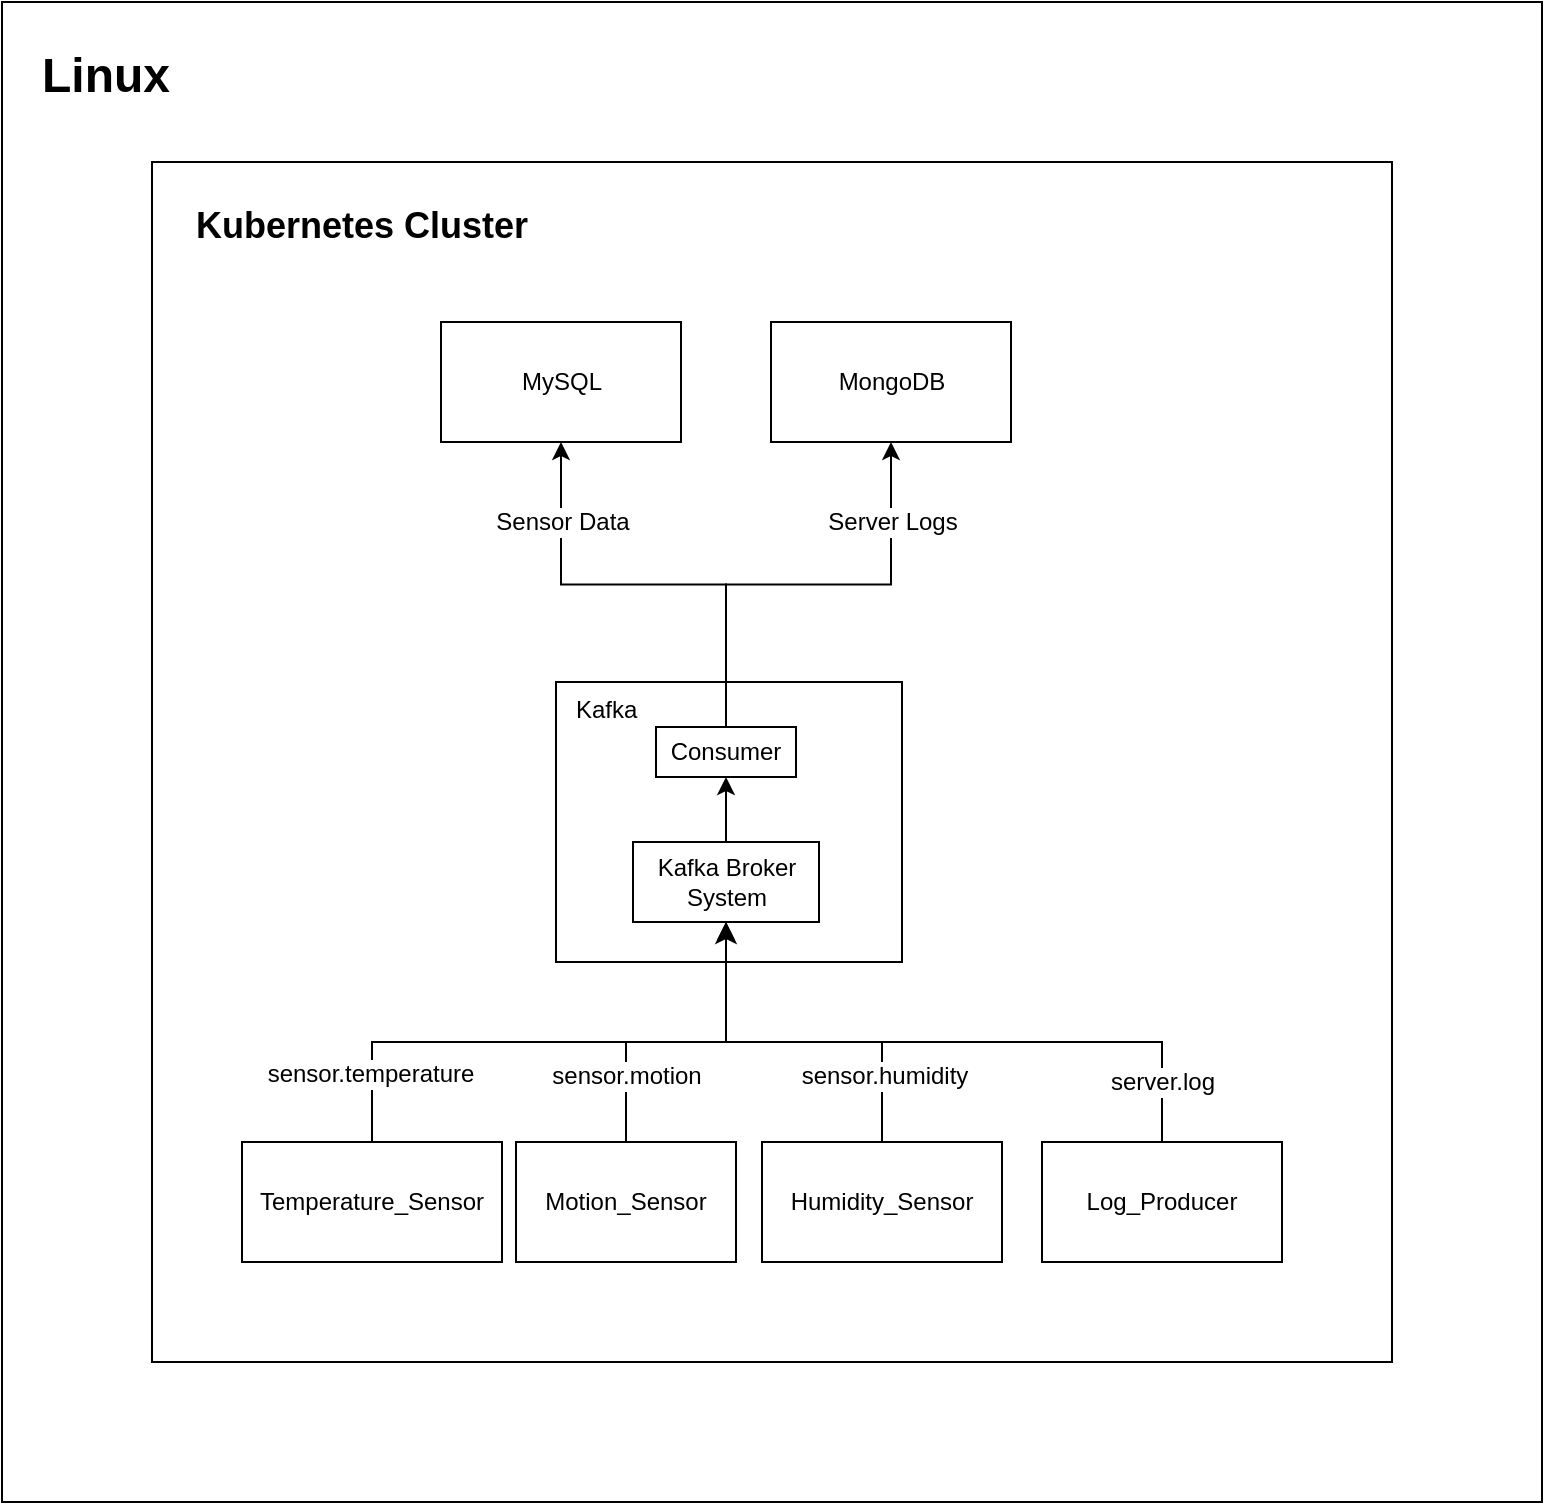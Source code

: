 <mxfile version="27.0.2">
  <diagram name="Page-1" id="ZSrhWRTSfrOasErDlmwj">
    <mxGraphModel dx="1494" dy="729" grid="1" gridSize="10" guides="1" tooltips="1" connect="1" arrows="1" fold="1" page="1" pageScale="1" pageWidth="850" pageHeight="1100" math="0" shadow="0">
      <root>
        <mxCell id="0" />
        <mxCell id="1" parent="0" />
        <mxCell id="TaIpVy16Xg6mBHyJVjww-1" value="&lt;h1 align=&quot;left&quot;&gt;Linux&lt;/h1&gt;" style="rounded=0;whiteSpace=wrap;html=1;align=left;verticalAlign=top;spacingLeft=18;" vertex="1" parent="1">
          <mxGeometry x="40" y="20" width="770" height="750" as="geometry" />
        </mxCell>
        <mxCell id="TaIpVy16Xg6mBHyJVjww-2" value="&lt;h2&gt;Kubernetes Cluster&lt;/h2&gt;" style="rounded=0;whiteSpace=wrap;html=1;verticalAlign=top;align=left;spacingLeft=20;" vertex="1" parent="1">
          <mxGeometry x="115" y="100" width="620" height="600" as="geometry" />
        </mxCell>
        <mxCell id="TaIpVy16Xg6mBHyJVjww-4" value="MongoDB" style="rounded=0;whiteSpace=wrap;html=1;" vertex="1" parent="1">
          <mxGeometry x="424.5" y="180" width="120" height="60" as="geometry" />
        </mxCell>
        <mxCell id="TaIpVy16Xg6mBHyJVjww-5" style="edgeStyle=orthogonalEdgeStyle;rounded=0;orthogonalLoop=1;jettySize=auto;html=1;entryX=0.5;entryY=1;entryDx=0;entryDy=0;exitX=0.5;exitY=0;exitDx=0;exitDy=0;" edge="1" parent="1" source="TaIpVy16Xg6mBHyJVjww-6" target="TaIpVy16Xg6mBHyJVjww-13">
          <mxGeometry relative="1" as="geometry">
            <Array as="points">
              <mxPoint x="225" y="540" />
              <mxPoint x="402" y="540" />
            </Array>
          </mxGeometry>
        </mxCell>
        <mxCell id="TaIpVy16Xg6mBHyJVjww-29" value="sensor.temperature" style="edgeLabel;html=1;align=center;verticalAlign=middle;resizable=0;points=[];fontSize=12;" vertex="1" connectable="0" parent="TaIpVy16Xg6mBHyJVjww-5">
          <mxGeometry x="-0.763" y="1" relative="1" as="geometry">
            <mxPoint as="offset" />
          </mxGeometry>
        </mxCell>
        <mxCell id="TaIpVy16Xg6mBHyJVjww-6" value="&lt;div&gt;Temperature_Sensor &lt;br&gt;&lt;/div&gt;" style="rounded=0;whiteSpace=wrap;html=1;" vertex="1" parent="1">
          <mxGeometry x="160" y="590" width="130" height="60" as="geometry" />
        </mxCell>
        <mxCell id="TaIpVy16Xg6mBHyJVjww-7" value="Motion_Sensor" style="rounded=0;whiteSpace=wrap;html=1;" vertex="1" parent="1">
          <mxGeometry x="297" y="590" width="110" height="60" as="geometry" />
        </mxCell>
        <mxCell id="TaIpVy16Xg6mBHyJVjww-8" style="edgeStyle=orthogonalEdgeStyle;rounded=0;orthogonalLoop=1;jettySize=auto;html=1;entryX=0.5;entryY=1;entryDx=0;entryDy=0;exitX=0.5;exitY=0;exitDx=0;exitDy=0;" edge="1" parent="1" source="TaIpVy16Xg6mBHyJVjww-9" target="TaIpVy16Xg6mBHyJVjww-13">
          <mxGeometry relative="1" as="geometry">
            <Array as="points">
              <mxPoint x="480" y="540" />
              <mxPoint x="402" y="540" />
            </Array>
          </mxGeometry>
        </mxCell>
        <mxCell id="TaIpVy16Xg6mBHyJVjww-31" value="sensor.humidity" style="edgeLabel;html=1;align=center;verticalAlign=middle;resizable=0;points=[];fontSize=12;" vertex="1" connectable="0" parent="TaIpVy16Xg6mBHyJVjww-8">
          <mxGeometry x="-0.643" y="-1" relative="1" as="geometry">
            <mxPoint as="offset" />
          </mxGeometry>
        </mxCell>
        <mxCell id="TaIpVy16Xg6mBHyJVjww-9" value="Humidity_Sensor" style="rounded=0;whiteSpace=wrap;html=1;" vertex="1" parent="1">
          <mxGeometry x="420" y="590" width="120" height="60" as="geometry" />
        </mxCell>
        <mxCell id="TaIpVy16Xg6mBHyJVjww-10" value="&lt;div&gt;MySQL&lt;/div&gt;" style="rounded=0;whiteSpace=wrap;html=1;" vertex="1" parent="1">
          <mxGeometry x="259.5" y="180" width="120" height="60" as="geometry" />
        </mxCell>
        <mxCell id="TaIpVy16Xg6mBHyJVjww-11" value="Kafka" style="rounded=0;whiteSpace=wrap;html=1;align=left;verticalAlign=top;spacingLeft=8;" vertex="1" parent="1">
          <mxGeometry x="317" y="360" width="173" height="140" as="geometry" />
        </mxCell>
        <mxCell id="TaIpVy16Xg6mBHyJVjww-12" style="edgeStyle=orthogonalEdgeStyle;rounded=0;orthogonalLoop=1;jettySize=auto;html=1;entryX=0.5;entryY=1;entryDx=0;entryDy=0;" edge="1" parent="1" source="TaIpVy16Xg6mBHyJVjww-13" target="TaIpVy16Xg6mBHyJVjww-16">
          <mxGeometry relative="1" as="geometry" />
        </mxCell>
        <mxCell id="TaIpVy16Xg6mBHyJVjww-13" value="Kafka Broker System" style="rounded=0;whiteSpace=wrap;html=1;" vertex="1" parent="1">
          <mxGeometry x="355.5" y="440" width="93" height="40" as="geometry" />
        </mxCell>
        <mxCell id="TaIpVy16Xg6mBHyJVjww-14" style="edgeStyle=orthogonalEdgeStyle;rounded=0;orthogonalLoop=1;jettySize=auto;html=1;entryX=0.5;entryY=1;entryDx=0;entryDy=0;" edge="1" parent="1" source="TaIpVy16Xg6mBHyJVjww-16" target="TaIpVy16Xg6mBHyJVjww-10">
          <mxGeometry relative="1" as="geometry" />
        </mxCell>
        <mxCell id="TaIpVy16Xg6mBHyJVjww-27" value="&lt;div&gt;Sensor Data&lt;/div&gt;" style="edgeLabel;html=1;align=center;verticalAlign=middle;resizable=0;points=[];fontSize=12;" vertex="1" connectable="0" parent="TaIpVy16Xg6mBHyJVjww-14">
          <mxGeometry x="0.673" y="-1" relative="1" as="geometry">
            <mxPoint x="-1" y="3" as="offset" />
          </mxGeometry>
        </mxCell>
        <mxCell id="TaIpVy16Xg6mBHyJVjww-15" style="edgeStyle=orthogonalEdgeStyle;rounded=0;orthogonalLoop=1;jettySize=auto;html=1;entryX=0.5;entryY=1;entryDx=0;entryDy=0;" edge="1" parent="1" source="TaIpVy16Xg6mBHyJVjww-16" target="TaIpVy16Xg6mBHyJVjww-4">
          <mxGeometry relative="1" as="geometry" />
        </mxCell>
        <mxCell id="TaIpVy16Xg6mBHyJVjww-26" value="Server Logs" style="edgeLabel;html=1;align=center;verticalAlign=middle;resizable=0;points=[];fontSize=12;" vertex="1" connectable="0" parent="TaIpVy16Xg6mBHyJVjww-15">
          <mxGeometry x="0.687" y="-2" relative="1" as="geometry">
            <mxPoint x="-2" y="5" as="offset" />
          </mxGeometry>
        </mxCell>
        <mxCell id="TaIpVy16Xg6mBHyJVjww-16" value="Consumer" style="rounded=0;whiteSpace=wrap;html=1;" vertex="1" parent="1">
          <mxGeometry x="367" y="382.5" width="70" height="25" as="geometry" />
        </mxCell>
        <mxCell id="TaIpVy16Xg6mBHyJVjww-17" style="edgeStyle=orthogonalEdgeStyle;rounded=0;orthogonalLoop=1;jettySize=auto;html=1;entryX=0.5;entryY=1;entryDx=0;entryDy=0;" edge="1" parent="1" source="TaIpVy16Xg6mBHyJVjww-7" target="TaIpVy16Xg6mBHyJVjww-13">
          <mxGeometry relative="1" as="geometry">
            <Array as="points">
              <mxPoint x="352" y="540" />
              <mxPoint x="402" y="540" />
            </Array>
          </mxGeometry>
        </mxCell>
        <mxCell id="TaIpVy16Xg6mBHyJVjww-30" value="&lt;div&gt;sensor.motion&lt;/div&gt;" style="edgeLabel;html=1;align=center;verticalAlign=middle;resizable=0;points=[];fontSize=12;" vertex="1" connectable="0" parent="TaIpVy16Xg6mBHyJVjww-17">
          <mxGeometry x="-0.585" relative="1" as="geometry">
            <mxPoint as="offset" />
          </mxGeometry>
        </mxCell>
        <mxCell id="TaIpVy16Xg6mBHyJVjww-32" value="server.log" style="edgeStyle=orthogonalEdgeStyle;rounded=0;orthogonalLoop=1;jettySize=auto;html=1;entryX=0.5;entryY=1;entryDx=0;entryDy=0;fontSize=12;startSize=8;endSize=8;exitX=0.5;exitY=0;exitDx=0;exitDy=0;" edge="1" parent="1" source="TaIpVy16Xg6mBHyJVjww-18" target="TaIpVy16Xg6mBHyJVjww-13">
          <mxGeometry x="-0.817" relative="1" as="geometry">
            <mxPoint x="571.286" y="590" as="sourcePoint" />
            <mxPoint x="400" y="480" as="targetPoint" />
            <Array as="points">
              <mxPoint x="620" y="540" />
              <mxPoint x="402" y="540" />
            </Array>
            <mxPoint as="offset" />
          </mxGeometry>
        </mxCell>
        <mxCell id="TaIpVy16Xg6mBHyJVjww-18" value="Log_Producer" style="rounded=0;whiteSpace=wrap;html=1;" vertex="1" parent="1">
          <mxGeometry x="560" y="590" width="120" height="60" as="geometry" />
        </mxCell>
      </root>
    </mxGraphModel>
  </diagram>
</mxfile>
